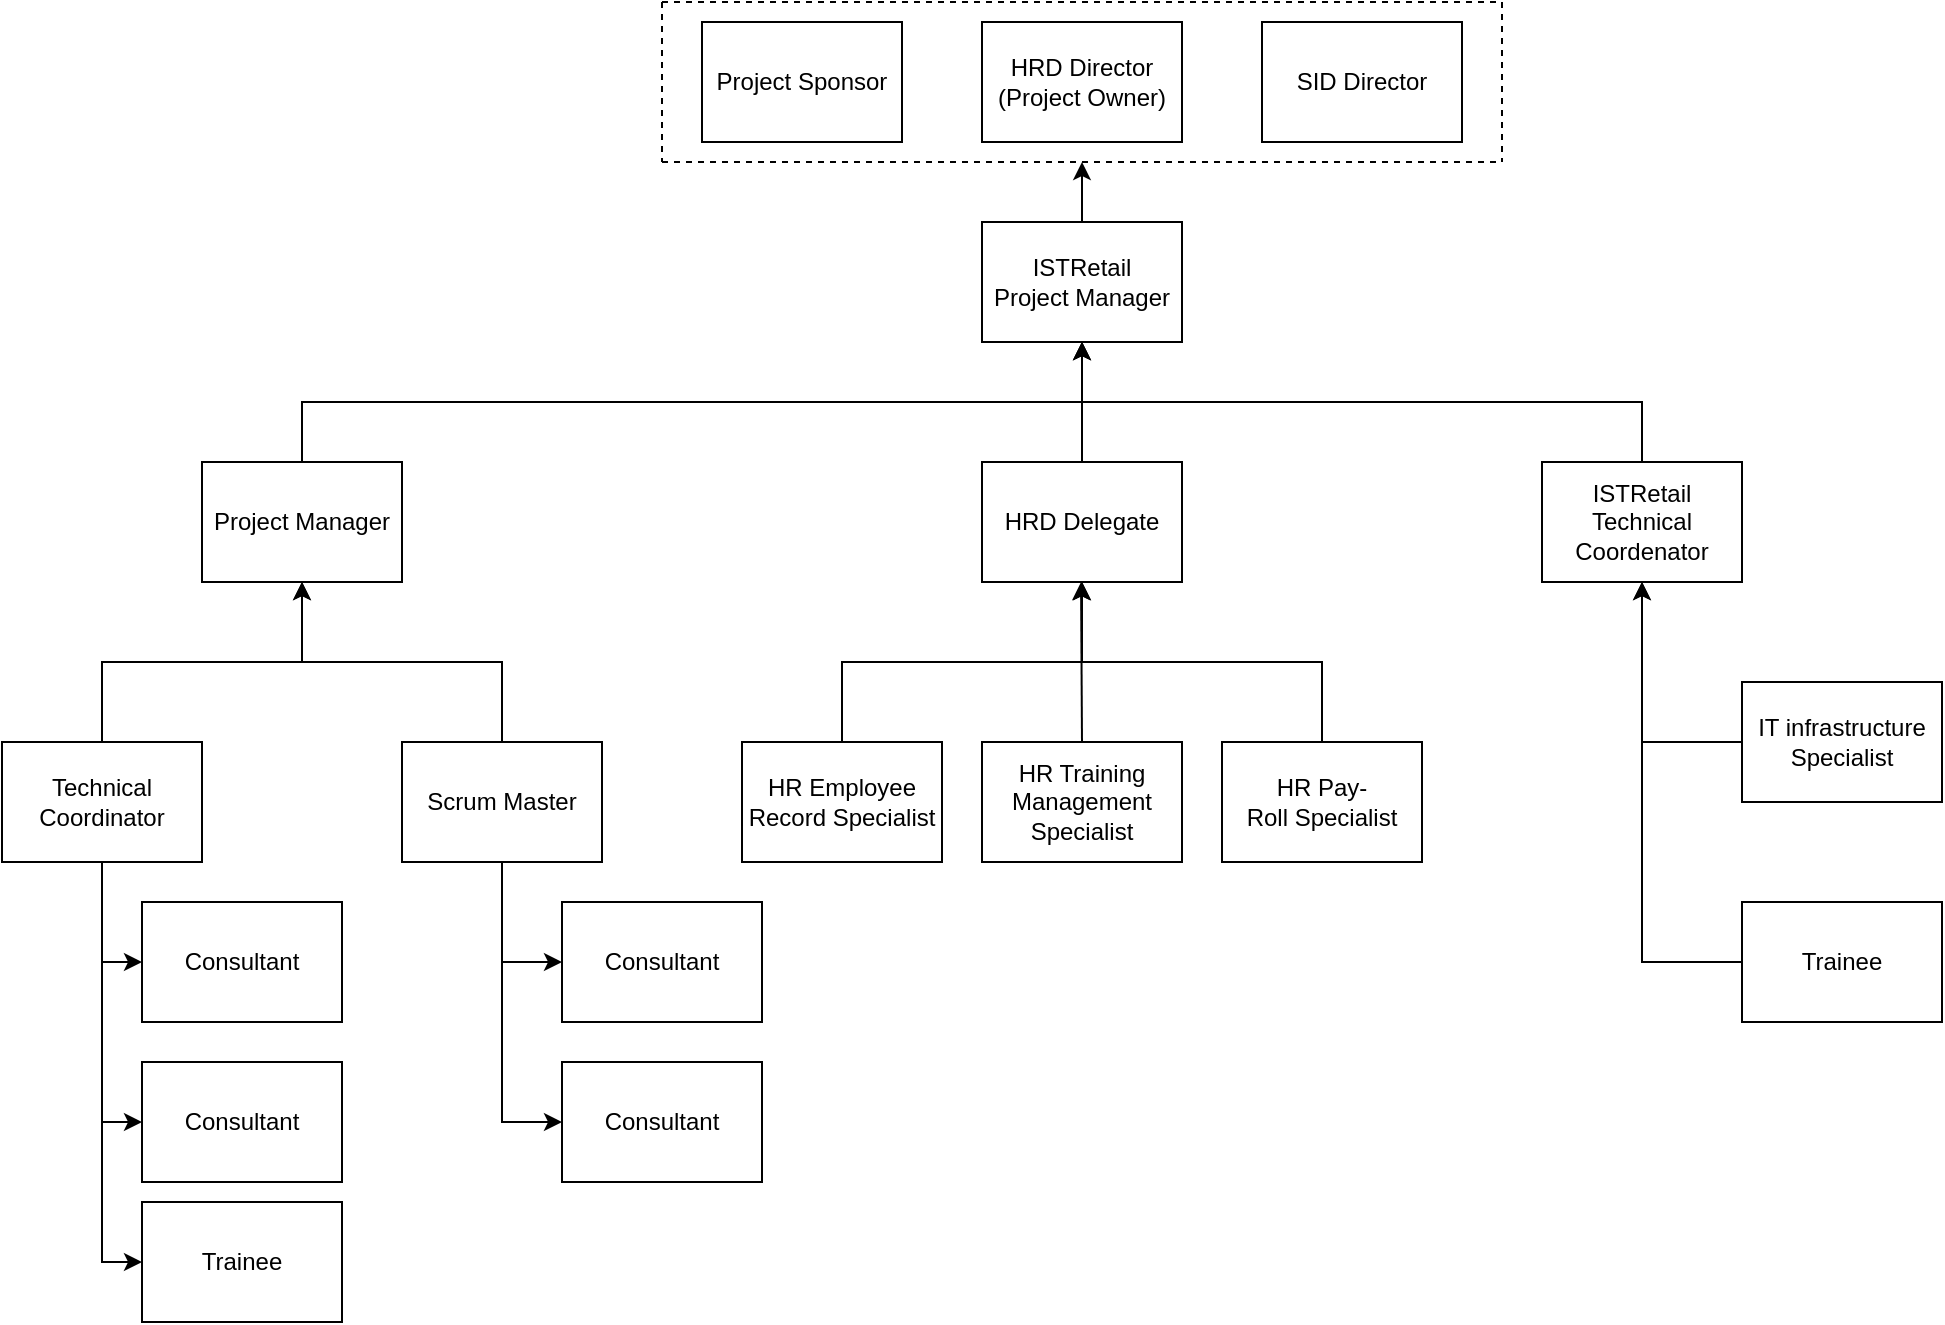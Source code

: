 <mxfile version="12.1.3" type="device" pages="1"><diagram id="DFD9kn36qo1nzTyeeUgD" name="Page-1"><mxGraphModel dx="1504" dy="586" grid="1" gridSize="10" guides="1" tooltips="1" connect="1" arrows="1" fold="1" page="1" pageScale="1" pageWidth="850" pageHeight="1100" math="0" shadow="0"><root><mxCell id="0"/><mxCell id="1" parent="0"/><mxCell id="GlAQvvnyRRWy08kBbfNN-1" value="Project Sponsor" style="rounded=0;whiteSpace=wrap;html=1;" parent="1" vertex="1"><mxGeometry x="450" y="20" width="100" height="60" as="geometry"/></mxCell><mxCell id="GlAQvvnyRRWy08kBbfNN-21" style="edgeStyle=orthogonalEdgeStyle;rounded=0;orthogonalLoop=1;jettySize=auto;html=1;exitX=0.5;exitY=0;exitDx=0;exitDy=0;entryX=0.5;entryY=1;entryDx=0;entryDy=0;" parent="1" source="GlAQvvnyRRWy08kBbfNN-2" target="GlAQvvnyRRWy08kBbfNN-20" edge="1"><mxGeometry relative="1" as="geometry"/></mxCell><mxCell id="GlAQvvnyRRWy08kBbfNN-2" value="Project Manager" style="rounded=0;whiteSpace=wrap;html=1;" parent="1" vertex="1"><mxGeometry x="200" y="240" width="100" height="60" as="geometry"/></mxCell><mxCell id="GlAQvvnyRRWy08kBbfNN-8" style="edgeStyle=orthogonalEdgeStyle;rounded=0;orthogonalLoop=1;jettySize=auto;html=1;exitX=0.5;exitY=1;exitDx=0;exitDy=0;entryX=0;entryY=0.5;entryDx=0;entryDy=0;" parent="1" source="GlAQvvnyRRWy08kBbfNN-3" target="GlAQvvnyRRWy08kBbfNN-5" edge="1"><mxGeometry relative="1" as="geometry"/></mxCell><mxCell id="GlAQvvnyRRWy08kBbfNN-9" style="edgeStyle=orthogonalEdgeStyle;rounded=0;orthogonalLoop=1;jettySize=auto;html=1;exitX=0.5;exitY=1;exitDx=0;exitDy=0;entryX=0;entryY=0.5;entryDx=0;entryDy=0;" parent="1" source="GlAQvvnyRRWy08kBbfNN-3" target="GlAQvvnyRRWy08kBbfNN-6" edge="1"><mxGeometry relative="1" as="geometry"/></mxCell><mxCell id="GlAQvvnyRRWy08kBbfNN-10" style="edgeStyle=orthogonalEdgeStyle;rounded=0;orthogonalLoop=1;jettySize=auto;html=1;exitX=0.5;exitY=1;exitDx=0;exitDy=0;entryX=0;entryY=0.5;entryDx=0;entryDy=0;" parent="1" source="GlAQvvnyRRWy08kBbfNN-3" target="GlAQvvnyRRWy08kBbfNN-7" edge="1"><mxGeometry relative="1" as="geometry"/></mxCell><mxCell id="GlAQvvnyRRWy08kBbfNN-16" style="edgeStyle=orthogonalEdgeStyle;rounded=0;orthogonalLoop=1;jettySize=auto;html=1;exitX=0.5;exitY=0;exitDx=0;exitDy=0;entryX=0.5;entryY=1;entryDx=0;entryDy=0;" parent="1" source="GlAQvvnyRRWy08kBbfNN-3" target="GlAQvvnyRRWy08kBbfNN-2" edge="1"><mxGeometry relative="1" as="geometry"/></mxCell><mxCell id="GlAQvvnyRRWy08kBbfNN-3" value="Technical Coordinator" style="rounded=0;whiteSpace=wrap;html=1;" parent="1" vertex="1"><mxGeometry x="100" y="380" width="100" height="60" as="geometry"/></mxCell><mxCell id="GlAQvvnyRRWy08kBbfNN-5" value="Consultant" style="rounded=0;whiteSpace=wrap;html=1;" parent="1" vertex="1"><mxGeometry x="170" y="460" width="100" height="60" as="geometry"/></mxCell><mxCell id="GlAQvvnyRRWy08kBbfNN-6" value="Consultant" style="rounded=0;whiteSpace=wrap;html=1;" parent="1" vertex="1"><mxGeometry x="170" y="540" width="100" height="60" as="geometry"/></mxCell><mxCell id="GlAQvvnyRRWy08kBbfNN-7" value="Trainee" style="rounded=0;whiteSpace=wrap;html=1;" parent="1" vertex="1"><mxGeometry x="170" y="610" width="100" height="60" as="geometry"/></mxCell><mxCell id="GlAQvvnyRRWy08kBbfNN-11" style="edgeStyle=orthogonalEdgeStyle;rounded=0;orthogonalLoop=1;jettySize=auto;html=1;exitX=0.5;exitY=1;exitDx=0;exitDy=0;entryX=0;entryY=0.5;entryDx=0;entryDy=0;" parent="1" source="GlAQvvnyRRWy08kBbfNN-13" target="GlAQvvnyRRWy08kBbfNN-14" edge="1"><mxGeometry relative="1" as="geometry"/></mxCell><mxCell id="GlAQvvnyRRWy08kBbfNN-12" style="edgeStyle=orthogonalEdgeStyle;rounded=0;orthogonalLoop=1;jettySize=auto;html=1;exitX=0.5;exitY=1;exitDx=0;exitDy=0;entryX=0;entryY=0.5;entryDx=0;entryDy=0;" parent="1" source="GlAQvvnyRRWy08kBbfNN-13" target="GlAQvvnyRRWy08kBbfNN-15" edge="1"><mxGeometry relative="1" as="geometry"/></mxCell><mxCell id="GlAQvvnyRRWy08kBbfNN-17" style="edgeStyle=orthogonalEdgeStyle;rounded=0;orthogonalLoop=1;jettySize=auto;html=1;exitX=0.5;exitY=0;exitDx=0;exitDy=0;entryX=0.5;entryY=1;entryDx=0;entryDy=0;" parent="1" source="GlAQvvnyRRWy08kBbfNN-13" target="GlAQvvnyRRWy08kBbfNN-2" edge="1"><mxGeometry relative="1" as="geometry"><mxPoint x="220" y="330" as="targetPoint"/></mxGeometry></mxCell><mxCell id="GlAQvvnyRRWy08kBbfNN-13" value="Scrum Master" style="rounded=0;whiteSpace=wrap;html=1;" parent="1" vertex="1"><mxGeometry x="300" y="380" width="100" height="60" as="geometry"/></mxCell><mxCell id="GlAQvvnyRRWy08kBbfNN-14" value="Consultant" style="rounded=0;whiteSpace=wrap;html=1;" parent="1" vertex="1"><mxGeometry x="380" y="460" width="100" height="60" as="geometry"/></mxCell><mxCell id="GlAQvvnyRRWy08kBbfNN-15" value="Consultant" style="rounded=0;whiteSpace=wrap;html=1;" parent="1" vertex="1"><mxGeometry x="380" y="540" width="100" height="60" as="geometry"/></mxCell><mxCell id="GlAQvvnyRRWy08kBbfNN-18" value="HRD Director&lt;br&gt;(Project Owner)" style="rounded=0;whiteSpace=wrap;html=1;" parent="1" vertex="1"><mxGeometry x="590" y="20" width="100" height="60" as="geometry"/></mxCell><mxCell id="GlAQvvnyRRWy08kBbfNN-19" value="SID Director" style="rounded=0;whiteSpace=wrap;html=1;" parent="1" vertex="1"><mxGeometry x="730" y="20" width="100" height="60" as="geometry"/></mxCell><mxCell id="GlAQvvnyRRWy08kBbfNN-22" style="edgeStyle=orthogonalEdgeStyle;rounded=0;orthogonalLoop=1;jettySize=auto;html=1;exitX=0.5;exitY=0;exitDx=0;exitDy=0;" parent="1" source="GlAQvvnyRRWy08kBbfNN-20" edge="1"><mxGeometry relative="1" as="geometry"><mxPoint x="640" y="90" as="targetPoint"/><Array as="points"><mxPoint x="640" y="90"/></Array></mxGeometry></mxCell><mxCell id="GlAQvvnyRRWy08kBbfNN-20" value="ISTRetail&lt;br&gt;Project Manager" style="rounded=0;whiteSpace=wrap;html=1;" parent="1" vertex="1"><mxGeometry x="590" y="120" width="100" height="60" as="geometry"/></mxCell><mxCell id="GlAQvvnyRRWy08kBbfNN-23" value="" style="endArrow=none;dashed=1;html=1;" parent="1" edge="1"><mxGeometry width="50" height="50" relative="1" as="geometry"><mxPoint x="430" y="90" as="sourcePoint"/><mxPoint x="850" y="90" as="targetPoint"/></mxGeometry></mxCell><mxCell id="GlAQvvnyRRWy08kBbfNN-24" value="" style="endArrow=none;dashed=1;html=1;" parent="1" edge="1"><mxGeometry width="50" height="50" relative="1" as="geometry"><mxPoint x="850" y="10" as="sourcePoint"/><mxPoint x="850" y="90" as="targetPoint"/></mxGeometry></mxCell><mxCell id="GlAQvvnyRRWy08kBbfNN-25" value="" style="endArrow=none;dashed=1;html=1;" parent="1" edge="1"><mxGeometry width="50" height="50" relative="1" as="geometry"><mxPoint x="430" y="10" as="sourcePoint"/><mxPoint x="850" y="10" as="targetPoint"/></mxGeometry></mxCell><mxCell id="GlAQvvnyRRWy08kBbfNN-26" value="" style="endArrow=none;dashed=1;html=1;" parent="1" edge="1"><mxGeometry width="50" height="50" relative="1" as="geometry"><mxPoint x="430" y="10" as="sourcePoint"/><mxPoint x="430" y="90" as="targetPoint"/></mxGeometry></mxCell><mxCell id="y1gWAq2bba2ZcCOYO4mr-5" style="edgeStyle=orthogonalEdgeStyle;rounded=0;orthogonalLoop=1;jettySize=auto;html=1;exitX=0.5;exitY=0;exitDx=0;exitDy=0;entryX=0.5;entryY=1;entryDx=0;entryDy=0;" parent="1" source="y1gWAq2bba2ZcCOYO4mr-1" target="GlAQvvnyRRWy08kBbfNN-20" edge="1"><mxGeometry relative="1" as="geometry"/></mxCell><mxCell id="y1gWAq2bba2ZcCOYO4mr-1" value="HRD Delegate" style="rounded=0;whiteSpace=wrap;html=1;" parent="1" vertex="1"><mxGeometry x="590" y="240" width="100" height="60" as="geometry"/></mxCell><mxCell id="J6RJYrWK5tPEO8KxQ637-1" style="edgeStyle=orthogonalEdgeStyle;rounded=0;orthogonalLoop=1;jettySize=auto;html=1;exitX=0.5;exitY=0;exitDx=0;exitDy=0;entryX=0.5;entryY=1;entryDx=0;entryDy=0;" edge="1" parent="1" source="y1gWAq2bba2ZcCOYO4mr-2" target="y1gWAq2bba2ZcCOYO4mr-1"><mxGeometry relative="1" as="geometry"/></mxCell><mxCell id="y1gWAq2bba2ZcCOYO4mr-2" value="HR Employee Record Specialist" style="rounded=0;whiteSpace=wrap;html=1;" parent="1" vertex="1"><mxGeometry x="470" y="380" width="100" height="60" as="geometry"/></mxCell><mxCell id="J6RJYrWK5tPEO8KxQ637-3" style="edgeStyle=orthogonalEdgeStyle;rounded=0;orthogonalLoop=1;jettySize=auto;html=1;exitX=0.5;exitY=0;exitDx=0;exitDy=0;" edge="1" parent="1" source="y1gWAq2bba2ZcCOYO4mr-3"><mxGeometry relative="1" as="geometry"><mxPoint x="639.529" y="300" as="targetPoint"/></mxGeometry></mxCell><mxCell id="y1gWAq2bba2ZcCOYO4mr-3" value="HR Training Management Specialist" style="rounded=0;whiteSpace=wrap;html=1;" parent="1" vertex="1"><mxGeometry x="590" y="380" width="100" height="60" as="geometry"/></mxCell><mxCell id="J6RJYrWK5tPEO8KxQ637-2" style="edgeStyle=orthogonalEdgeStyle;rounded=0;orthogonalLoop=1;jettySize=auto;html=1;exitX=0.5;exitY=0;exitDx=0;exitDy=0;entryX=0.5;entryY=1;entryDx=0;entryDy=0;" edge="1" parent="1" source="y1gWAq2bba2ZcCOYO4mr-4" target="y1gWAq2bba2ZcCOYO4mr-1"><mxGeometry relative="1" as="geometry"/></mxCell><mxCell id="y1gWAq2bba2ZcCOYO4mr-4" value="HR Pay-Roll&amp;nbsp;Specialist" style="rounded=0;whiteSpace=wrap;html=1;" parent="1" vertex="1"><mxGeometry x="710" y="380" width="100" height="60" as="geometry"/></mxCell><mxCell id="y1gWAq2bba2ZcCOYO4mr-10" style="edgeStyle=orthogonalEdgeStyle;rounded=0;orthogonalLoop=1;jettySize=auto;html=1;exitX=0.5;exitY=0;exitDx=0;exitDy=0;entryX=0.5;entryY=1;entryDx=0;entryDy=0;" parent="1" source="y1gWAq2bba2ZcCOYO4mr-9" target="GlAQvvnyRRWy08kBbfNN-20" edge="1"><mxGeometry relative="1" as="geometry"/></mxCell><mxCell id="y1gWAq2bba2ZcCOYO4mr-9" value="ISTRetail Technical Coordenator" style="rounded=0;whiteSpace=wrap;html=1;" parent="1" vertex="1"><mxGeometry x="870" y="240" width="100" height="60" as="geometry"/></mxCell><mxCell id="y1gWAq2bba2ZcCOYO4mr-12" style="edgeStyle=orthogonalEdgeStyle;rounded=0;orthogonalLoop=1;jettySize=auto;html=1;exitX=0;exitY=0.5;exitDx=0;exitDy=0;entryX=0.5;entryY=1;entryDx=0;entryDy=0;" parent="1" source="y1gWAq2bba2ZcCOYO4mr-11" target="y1gWAq2bba2ZcCOYO4mr-9" edge="1"><mxGeometry relative="1" as="geometry"/></mxCell><mxCell id="y1gWAq2bba2ZcCOYO4mr-11" value="IT infrastructure Specialist" style="rounded=0;whiteSpace=wrap;html=1;" parent="1" vertex="1"><mxGeometry x="970" y="350" width="100" height="60" as="geometry"/></mxCell><mxCell id="y1gWAq2bba2ZcCOYO4mr-14" style="edgeStyle=orthogonalEdgeStyle;rounded=0;orthogonalLoop=1;jettySize=auto;html=1;exitX=0;exitY=0.5;exitDx=0;exitDy=0;entryX=0.5;entryY=1;entryDx=0;entryDy=0;" parent="1" source="y1gWAq2bba2ZcCOYO4mr-13" target="y1gWAq2bba2ZcCOYO4mr-9" edge="1"><mxGeometry relative="1" as="geometry"/></mxCell><mxCell id="y1gWAq2bba2ZcCOYO4mr-13" value="Trainee" style="rounded=0;whiteSpace=wrap;html=1;" parent="1" vertex="1"><mxGeometry x="970" y="460" width="100" height="60" as="geometry"/></mxCell></root></mxGraphModel></diagram></mxfile>